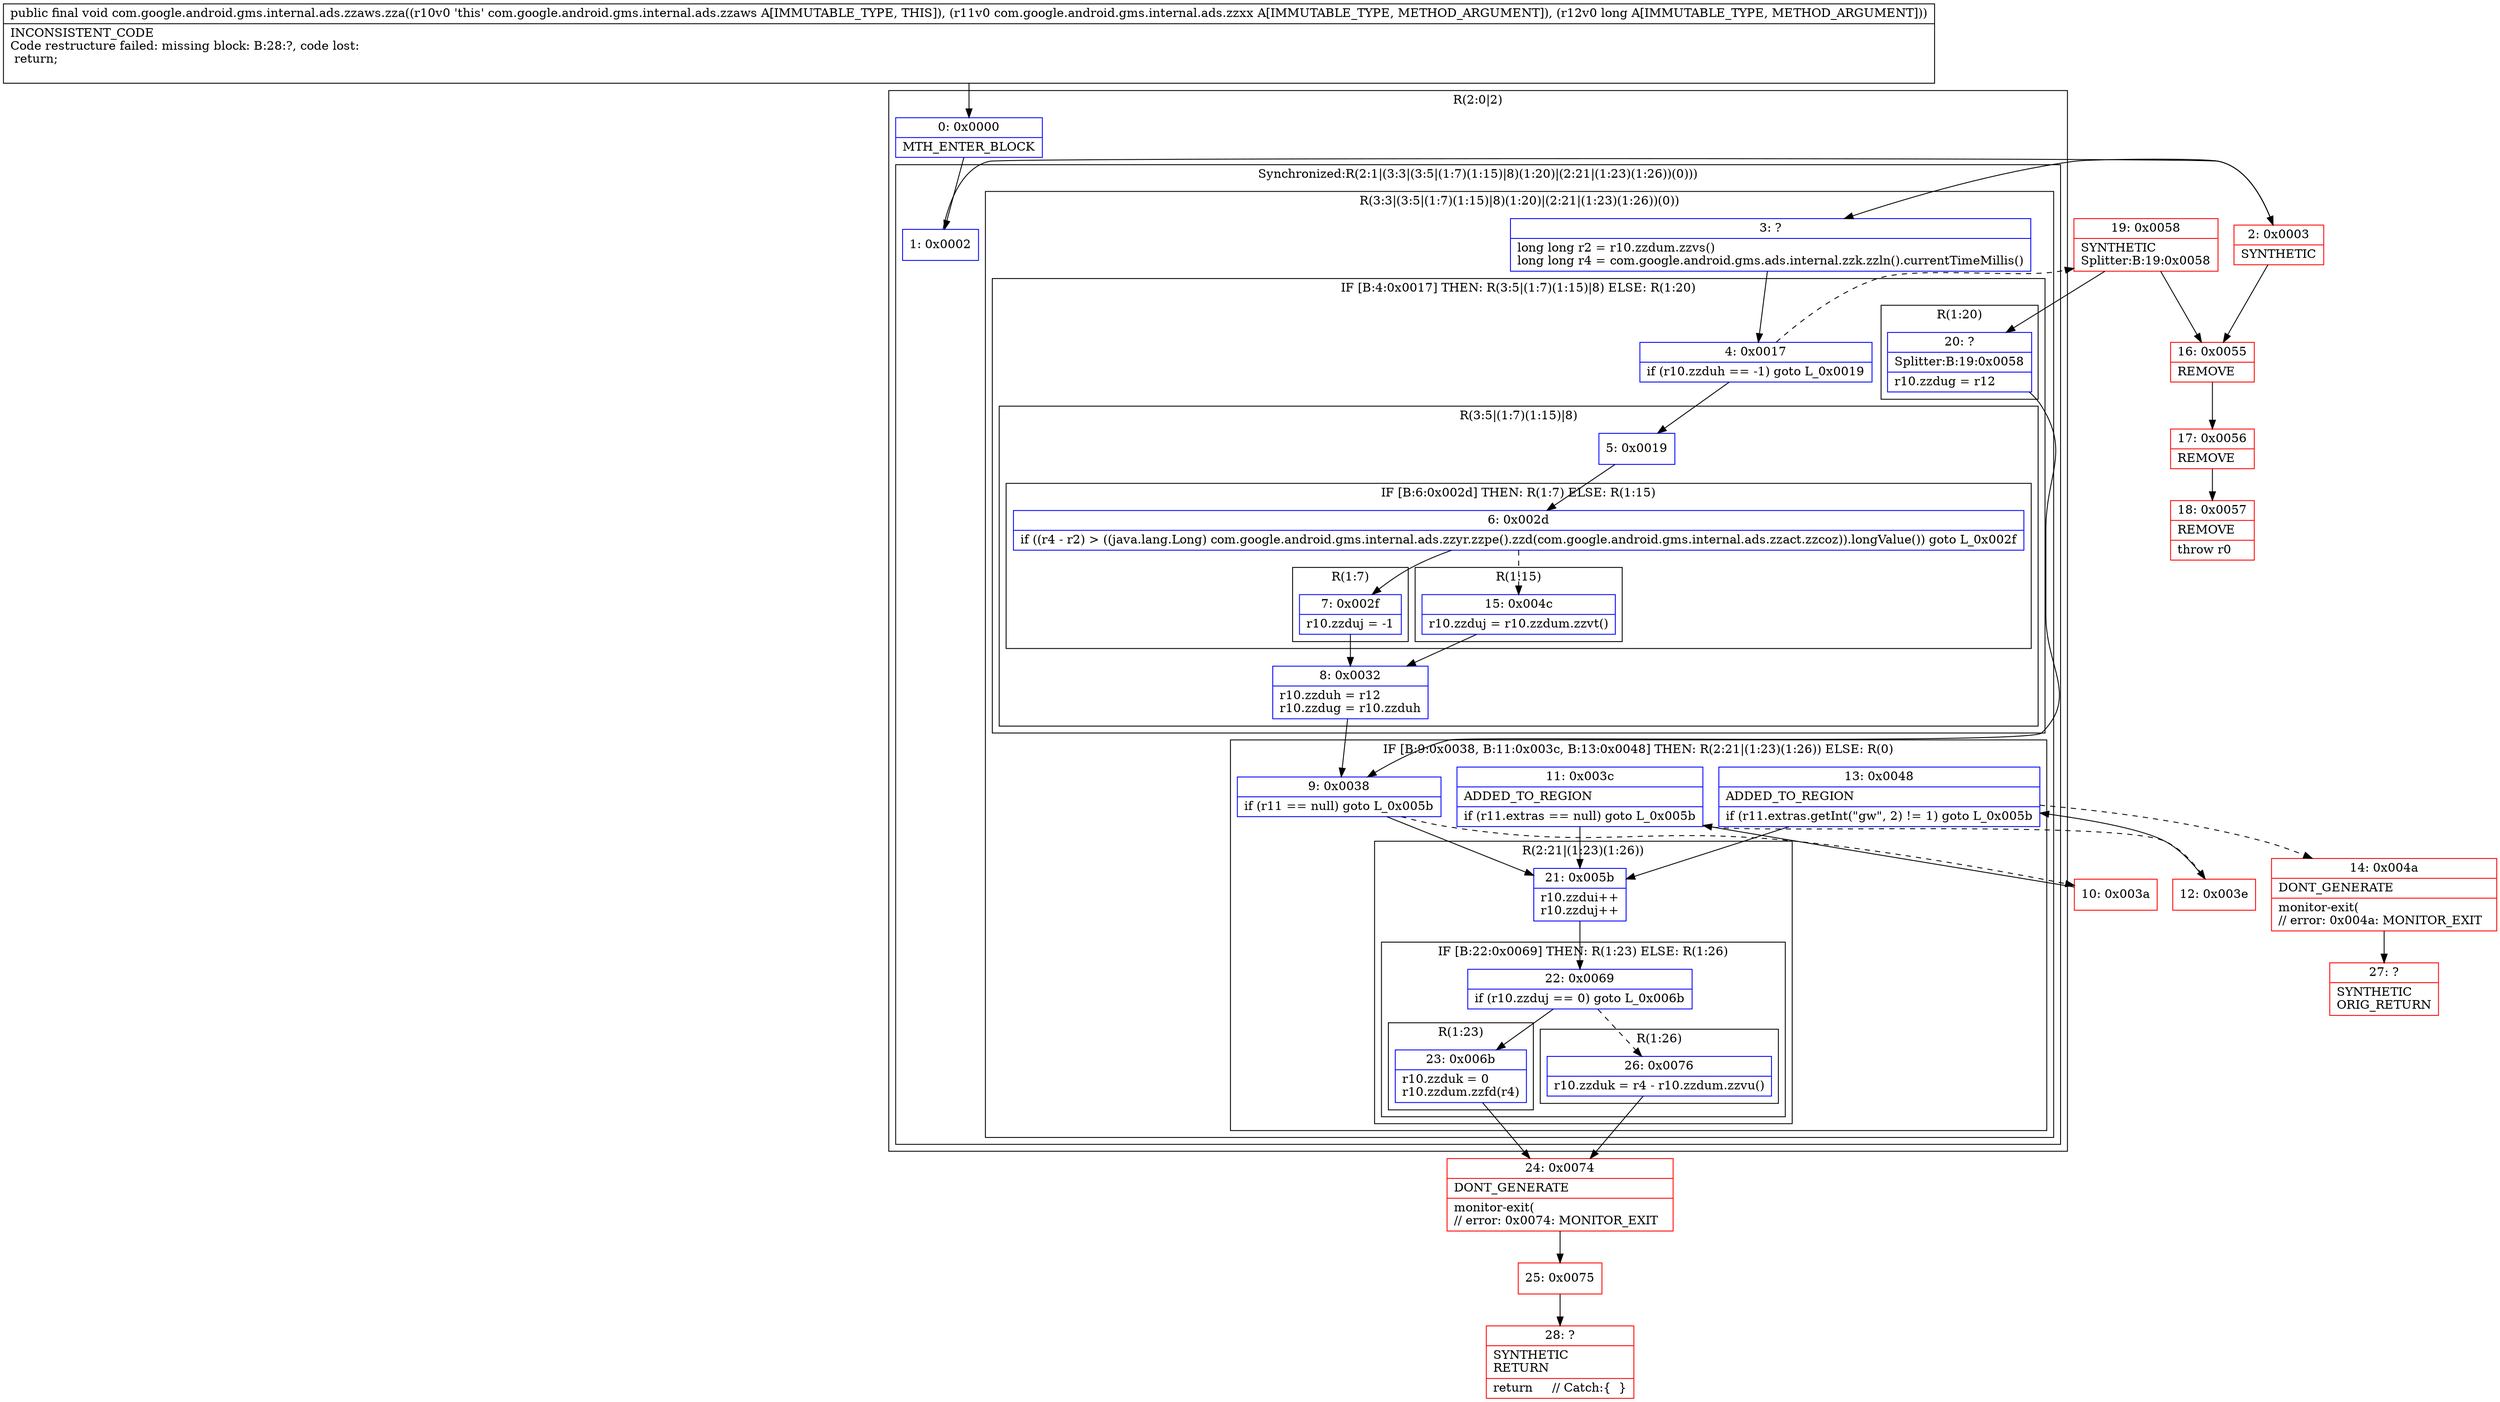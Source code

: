 digraph "CFG forcom.google.android.gms.internal.ads.zzaws.zza(Lcom\/google\/android\/gms\/internal\/ads\/zzxx;J)V" {
subgraph cluster_Region_1550398909 {
label = "R(2:0|2)";
node [shape=record,color=blue];
Node_0 [shape=record,label="{0\:\ 0x0000|MTH_ENTER_BLOCK\l}"];
subgraph cluster_SynchronizedRegion_420429619 {
label = "Synchronized:R(2:1|(3:3|(3:5|(1:7)(1:15)|8)(1:20)|(2:21|(1:23)(1:26))(0)))";
node [shape=record,color=blue];
Node_1 [shape=record,label="{1\:\ 0x0002}"];
subgraph cluster_Region_1305925896 {
label = "R(3:3|(3:5|(1:7)(1:15)|8)(1:20)|(2:21|(1:23)(1:26))(0))";
node [shape=record,color=blue];
Node_3 [shape=record,label="{3\:\ ?|long long r2 = r10.zzdum.zzvs()\llong long r4 = com.google.android.gms.ads.internal.zzk.zzln().currentTimeMillis()\l}"];
subgraph cluster_IfRegion_1178920764 {
label = "IF [B:4:0x0017] THEN: R(3:5|(1:7)(1:15)|8) ELSE: R(1:20)";
node [shape=record,color=blue];
Node_4 [shape=record,label="{4\:\ 0x0017|if (r10.zzduh == \-1) goto L_0x0019\l}"];
subgraph cluster_Region_1269254223 {
label = "R(3:5|(1:7)(1:15)|8)";
node [shape=record,color=blue];
Node_5 [shape=record,label="{5\:\ 0x0019}"];
subgraph cluster_IfRegion_1871124411 {
label = "IF [B:6:0x002d] THEN: R(1:7) ELSE: R(1:15)";
node [shape=record,color=blue];
Node_6 [shape=record,label="{6\:\ 0x002d|if ((r4 \- r2) \> ((java.lang.Long) com.google.android.gms.internal.ads.zzyr.zzpe().zzd(com.google.android.gms.internal.ads.zzact.zzcoz)).longValue()) goto L_0x002f\l}"];
subgraph cluster_Region_1584810075 {
label = "R(1:7)";
node [shape=record,color=blue];
Node_7 [shape=record,label="{7\:\ 0x002f|r10.zzduj = \-1\l}"];
}
subgraph cluster_Region_1054867969 {
label = "R(1:15)";
node [shape=record,color=blue];
Node_15 [shape=record,label="{15\:\ 0x004c|r10.zzduj = r10.zzdum.zzvt()\l}"];
}
}
Node_8 [shape=record,label="{8\:\ 0x0032|r10.zzduh = r12\lr10.zzdug = r10.zzduh\l}"];
}
subgraph cluster_Region_1610379238 {
label = "R(1:20)";
node [shape=record,color=blue];
Node_20 [shape=record,label="{20\:\ ?|Splitter:B:19:0x0058\l|r10.zzdug = r12\l}"];
}
}
subgraph cluster_IfRegion_786997606 {
label = "IF [B:9:0x0038, B:11:0x003c, B:13:0x0048] THEN: R(2:21|(1:23)(1:26)) ELSE: R(0)";
node [shape=record,color=blue];
Node_9 [shape=record,label="{9\:\ 0x0038|if (r11 == null) goto L_0x005b\l}"];
Node_11 [shape=record,label="{11\:\ 0x003c|ADDED_TO_REGION\l|if (r11.extras == null) goto L_0x005b\l}"];
Node_13 [shape=record,label="{13\:\ 0x0048|ADDED_TO_REGION\l|if (r11.extras.getInt(\"gw\", 2) != 1) goto L_0x005b\l}"];
subgraph cluster_Region_1118830704 {
label = "R(2:21|(1:23)(1:26))";
node [shape=record,color=blue];
Node_21 [shape=record,label="{21\:\ 0x005b|r10.zzdui++\lr10.zzduj++\l}"];
subgraph cluster_IfRegion_2097082925 {
label = "IF [B:22:0x0069] THEN: R(1:23) ELSE: R(1:26)";
node [shape=record,color=blue];
Node_22 [shape=record,label="{22\:\ 0x0069|if (r10.zzduj == 0) goto L_0x006b\l}"];
subgraph cluster_Region_379250645 {
label = "R(1:23)";
node [shape=record,color=blue];
Node_23 [shape=record,label="{23\:\ 0x006b|r10.zzduk = 0\lr10.zzdum.zzfd(r4)\l}"];
}
subgraph cluster_Region_906179231 {
label = "R(1:26)";
node [shape=record,color=blue];
Node_26 [shape=record,label="{26\:\ 0x0076|r10.zzduk = r4 \- r10.zzdum.zzvu()\l}"];
}
}
}
subgraph cluster_Region_1078014219 {
label = "R(0)";
node [shape=record,color=blue];
}
}
}
}
}
Node_2 [shape=record,color=red,label="{2\:\ 0x0003|SYNTHETIC\l}"];
Node_10 [shape=record,color=red,label="{10\:\ 0x003a}"];
Node_12 [shape=record,color=red,label="{12\:\ 0x003e}"];
Node_14 [shape=record,color=red,label="{14\:\ 0x004a|DONT_GENERATE\l|monitor\-exit(\l\/\/ error: 0x004a: MONITOR_EXIT  \l}"];
Node_16 [shape=record,color=red,label="{16\:\ 0x0055|REMOVE\l}"];
Node_17 [shape=record,color=red,label="{17\:\ 0x0056|REMOVE\l}"];
Node_18 [shape=record,color=red,label="{18\:\ 0x0057|REMOVE\l|throw r0\l}"];
Node_19 [shape=record,color=red,label="{19\:\ 0x0058|SYNTHETIC\lSplitter:B:19:0x0058\l}"];
Node_24 [shape=record,color=red,label="{24\:\ 0x0074|DONT_GENERATE\l|monitor\-exit(\l\/\/ error: 0x0074: MONITOR_EXIT  \l}"];
Node_25 [shape=record,color=red,label="{25\:\ 0x0075}"];
Node_27 [shape=record,color=red,label="{27\:\ ?|SYNTHETIC\lORIG_RETURN\l}"];
Node_28 [shape=record,color=red,label="{28\:\ ?|SYNTHETIC\lRETURN\l|return     \/\/ Catch:\{  \}\l}"];
MethodNode[shape=record,label="{public final void com.google.android.gms.internal.ads.zzaws.zza((r10v0 'this' com.google.android.gms.internal.ads.zzaws A[IMMUTABLE_TYPE, THIS]), (r11v0 com.google.android.gms.internal.ads.zzxx A[IMMUTABLE_TYPE, METHOD_ARGUMENT]), (r12v0 long A[IMMUTABLE_TYPE, METHOD_ARGUMENT]))  | INCONSISTENT_CODE\lCode restructure failed: missing block: B:28:?, code lost:\l    return;\l\l}"];
MethodNode -> Node_0;
Node_0 -> Node_1;
Node_1 -> Node_2;
Node_3 -> Node_4;
Node_4 -> Node_5;
Node_4 -> Node_19[style=dashed];
Node_5 -> Node_6;
Node_6 -> Node_7;
Node_6 -> Node_15[style=dashed];
Node_7 -> Node_8;
Node_15 -> Node_8;
Node_8 -> Node_9;
Node_20 -> Node_9;
Node_9 -> Node_10[style=dashed];
Node_9 -> Node_21;
Node_11 -> Node_12[style=dashed];
Node_11 -> Node_21;
Node_13 -> Node_14[style=dashed];
Node_13 -> Node_21;
Node_21 -> Node_22;
Node_22 -> Node_23;
Node_22 -> Node_26[style=dashed];
Node_23 -> Node_24;
Node_26 -> Node_24;
Node_2 -> Node_3;
Node_2 -> Node_16;
Node_10 -> Node_11;
Node_12 -> Node_13;
Node_14 -> Node_27;
Node_16 -> Node_17;
Node_17 -> Node_18;
Node_19 -> Node_20;
Node_19 -> Node_16;
Node_24 -> Node_25;
Node_25 -> Node_28;
}


